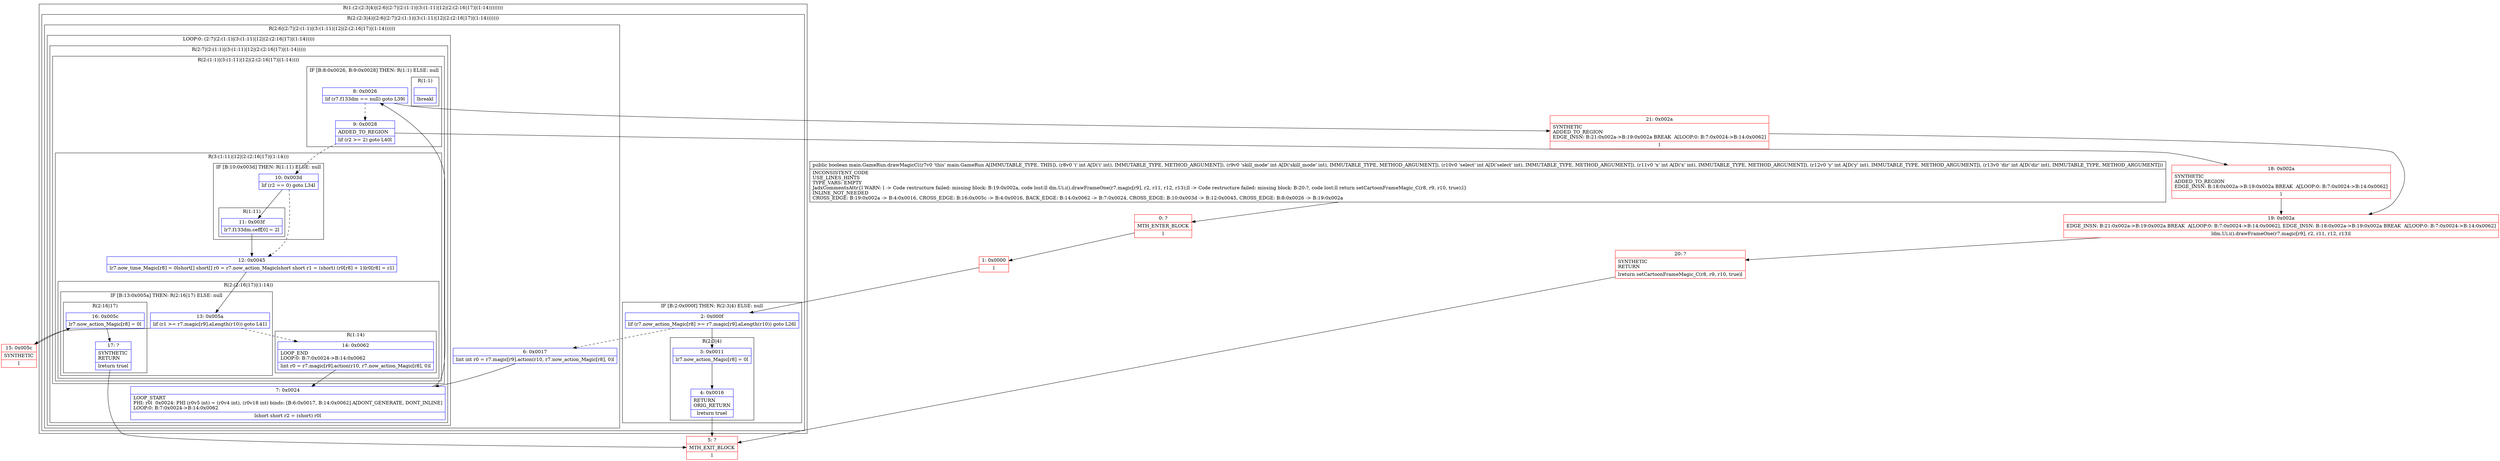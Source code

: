 digraph "CFG formain.GameRun.drawMagicC(IIIIII)Z" {
subgraph cluster_Region_658581685 {
label = "R(1:(2:(2:3|4)|(2:6|(2:7|(2:(1:1)|(3:(1:11)|12|(2:(2:16|17)|(1:14))))))))";
node [shape=record,color=blue];
subgraph cluster_Region_1936157045 {
label = "R(2:(2:3|4)|(2:6|(2:7|(2:(1:1)|(3:(1:11)|12|(2:(2:16|17)|(1:14)))))))";
node [shape=record,color=blue];
subgraph cluster_IfRegion_149293387 {
label = "IF [B:2:0x000f] THEN: R(2:3|4) ELSE: null";
node [shape=record,color=blue];
Node_2 [shape=record,label="{2\:\ 0x000f|lif (r7.now_action_Magic[r8] \>= r7.magic[r9].aLength(r10)) goto L26l}"];
subgraph cluster_Region_484463769 {
label = "R(2:3|4)";
node [shape=record,color=blue];
Node_3 [shape=record,label="{3\:\ 0x0011|lr7.now_action_Magic[r8] = 0l}"];
Node_4 [shape=record,label="{4\:\ 0x0016|RETURN\lORIG_RETURN\l|lreturn truel}"];
}
}
subgraph cluster_Region_1715619455 {
label = "R(2:6|(2:7|(2:(1:1)|(3:(1:11)|12|(2:(2:16|17)|(1:14))))))";
node [shape=record,color=blue];
Node_6 [shape=record,label="{6\:\ 0x0017|lint int r0 = r7.magic[r9].action(r10, r7.now_action_Magic[r8], 0)l}"];
subgraph cluster_LoopRegion_852153136 {
label = "LOOP:0: (2:7|(2:(1:1)|(3:(1:11)|12|(2:(2:16|17)|(1:14)))))";
node [shape=record,color=blue];
subgraph cluster_Region_1919080013 {
label = "R(2:7|(2:(1:1)|(3:(1:11)|12|(2:(2:16|17)|(1:14)))))";
node [shape=record,color=blue];
Node_7 [shape=record,label="{7\:\ 0x0024|LOOP_START\lPHI: r0l  0x0024: PHI (r0v5 int) = (r0v4 int), (r0v18 int) binds: [B:6:0x0017, B:14:0x0062] A[DONT_GENERATE, DONT_INLINE]\lLOOP:0: B:7:0x0024\-\>B:14:0x0062\l|lshort short r2 = (short) r0l}"];
subgraph cluster_Region_2049849565 {
label = "R(2:(1:1)|(3:(1:11)|12|(2:(2:16|17)|(1:14))))";
node [shape=record,color=blue];
subgraph cluster_IfRegion_681352725 {
label = "IF [B:8:0x0026, B:9:0x0028] THEN: R(1:1) ELSE: null";
node [shape=record,color=blue];
Node_8 [shape=record,label="{8\:\ 0x0026|lif (r7.f133dm == null) goto L39l}"];
Node_9 [shape=record,label="{9\:\ 0x0028|ADDED_TO_REGION\l|lif (r2 \>= 2) goto L40l}"];
subgraph cluster_Region_1111153282 {
label = "R(1:1)";
node [shape=record,color=blue];
Node_InsnContainer_1549798080 [shape=record,label="{|lbreakl}"];
}
}
subgraph cluster_Region_2020687014 {
label = "R(3:(1:11)|12|(2:(2:16|17)|(1:14)))";
node [shape=record,color=blue];
subgraph cluster_IfRegion_1553552583 {
label = "IF [B:10:0x003d] THEN: R(1:11) ELSE: null";
node [shape=record,color=blue];
Node_10 [shape=record,label="{10\:\ 0x003d|lif (r2 == 0) goto L34l}"];
subgraph cluster_Region_945226031 {
label = "R(1:11)";
node [shape=record,color=blue];
Node_11 [shape=record,label="{11\:\ 0x003f|lr7.f133dm.ceff[0] = 2l}"];
}
}
Node_12 [shape=record,label="{12\:\ 0x0045|lr7.now_time_Magic[r8] = 0lshort[] short[] r0 = r7.now_action_Magiclshort short r1 = (short) (r0[r8] + 1)lr0[r8] = r1l}"];
subgraph cluster_Region_859061800 {
label = "R(2:(2:16|17)|(1:14))";
node [shape=record,color=blue];
subgraph cluster_IfRegion_482692443 {
label = "IF [B:13:0x005a] THEN: R(2:16|17) ELSE: null";
node [shape=record,color=blue];
Node_13 [shape=record,label="{13\:\ 0x005a|lif (r1 \>= r7.magic[r9].aLength(r10)) goto L41l}"];
subgraph cluster_Region_659426310 {
label = "R(2:16|17)";
node [shape=record,color=blue];
Node_16 [shape=record,label="{16\:\ 0x005c|lr7.now_action_Magic[r8] = 0l}"];
Node_17 [shape=record,label="{17\:\ ?|SYNTHETIC\lRETURN\l|lreturn truel}"];
}
}
subgraph cluster_Region_846383069 {
label = "R(1:14)";
node [shape=record,color=blue];
Node_14 [shape=record,label="{14\:\ 0x0062|LOOP_END\lLOOP:0: B:7:0x0024\-\>B:14:0x0062\l|lint r0 = r7.magic[r9].action(r10, r7.now_action_Magic[r8], 0)l}"];
}
}
}
}
}
}
}
}
}
Node_0 [shape=record,color=red,label="{0\:\ ?|MTH_ENTER_BLOCK\l|l}"];
Node_1 [shape=record,color=red,label="{1\:\ 0x0000|l}"];
Node_5 [shape=record,color=red,label="{5\:\ ?|MTH_EXIT_BLOCK\l|l}"];
Node_15 [shape=record,color=red,label="{15\:\ 0x005c|SYNTHETIC\l|l}"];
Node_18 [shape=record,color=red,label="{18\:\ 0x002a|SYNTHETIC\lADDED_TO_REGION\lEDGE_INSN: B:18:0x002a\-\>B:19:0x002a BREAK  A[LOOP:0: B:7:0x0024\-\>B:14:0x0062]\l|l}"];
Node_19 [shape=record,color=red,label="{19\:\ 0x002a|EDGE_INSN: B:21:0x002a\-\>B:19:0x002a BREAK  A[LOOP:0: B:7:0x0024\-\>B:14:0x0062], EDGE_INSN: B:18:0x002a\-\>B:19:0x002a BREAK  A[LOOP:0: B:7:0x0024\-\>B:14:0x0062]\l|ldm.Ui.i().drawFrameOne(r7.magic[r9], r2, r11, r12, r13)l}"];
Node_20 [shape=record,color=red,label="{20\:\ ?|SYNTHETIC\lRETURN\l|lreturn setCartoonFrameMagic_C(r8, r9, r10, true)l}"];
Node_21 [shape=record,color=red,label="{21\:\ 0x002a|SYNTHETIC\lADDED_TO_REGION\lEDGE_INSN: B:21:0x002a\-\>B:19:0x002a BREAK  A[LOOP:0: B:7:0x0024\-\>B:14:0x0062]\l|l}"];
MethodNode[shape=record,label="{public boolean main.GameRun.drawMagicC((r7v0 'this' main.GameRun A[IMMUTABLE_TYPE, THIS]), (r8v0 'i' int A[D('i' int), IMMUTABLE_TYPE, METHOD_ARGUMENT]), (r9v0 'skill_mode' int A[D('skill_mode' int), IMMUTABLE_TYPE, METHOD_ARGUMENT]), (r10v0 'select' int A[D('select' int), IMMUTABLE_TYPE, METHOD_ARGUMENT]), (r11v0 'x' int A[D('x' int), IMMUTABLE_TYPE, METHOD_ARGUMENT]), (r12v0 'y' int A[D('y' int), IMMUTABLE_TYPE, METHOD_ARGUMENT]), (r13v0 'dir' int A[D('dir' int), IMMUTABLE_TYPE, METHOD_ARGUMENT]))  | INCONSISTENT_CODE\lUSE_LINES_HINTS\lTYPE_VARS: EMPTY\lJadxCommentsAttr\{l WARN: l \-\> Code restructure failed: missing block: B:19:0x002a, code lost:ll    dm.Ui.i().drawFrameOne(r7.magic[r9], r2, r11, r12, r13);ll \-\> Code restructure failed: missing block: B:20:?, code lost:ll    return setCartoonFrameMagic_C(r8, r9, r10, true);l\}\lINLINE_NOT_NEEDED\lCROSS_EDGE: B:19:0x002a \-\> B:4:0x0016, CROSS_EDGE: B:16:0x005c \-\> B:4:0x0016, BACK_EDGE: B:14:0x0062 \-\> B:7:0x0024, CROSS_EDGE: B:10:0x003d \-\> B:12:0x0045, CROSS_EDGE: B:8:0x0026 \-\> B:19:0x002a\l}"];
MethodNode -> Node_0;
Node_2 -> Node_3;
Node_2 -> Node_6[style=dashed];
Node_3 -> Node_4;
Node_4 -> Node_5;
Node_6 -> Node_7;
Node_7 -> Node_8;
Node_8 -> Node_9[style=dashed];
Node_8 -> Node_21;
Node_9 -> Node_10[style=dashed];
Node_9 -> Node_18;
Node_10 -> Node_11;
Node_10 -> Node_12[style=dashed];
Node_11 -> Node_12;
Node_12 -> Node_13;
Node_13 -> Node_14[style=dashed];
Node_13 -> Node_15;
Node_16 -> Node_17;
Node_17 -> Node_5;
Node_14 -> Node_7;
Node_0 -> Node_1;
Node_1 -> Node_2;
Node_15 -> Node_16;
Node_18 -> Node_19;
Node_19 -> Node_20;
Node_20 -> Node_5;
Node_21 -> Node_19;
}

